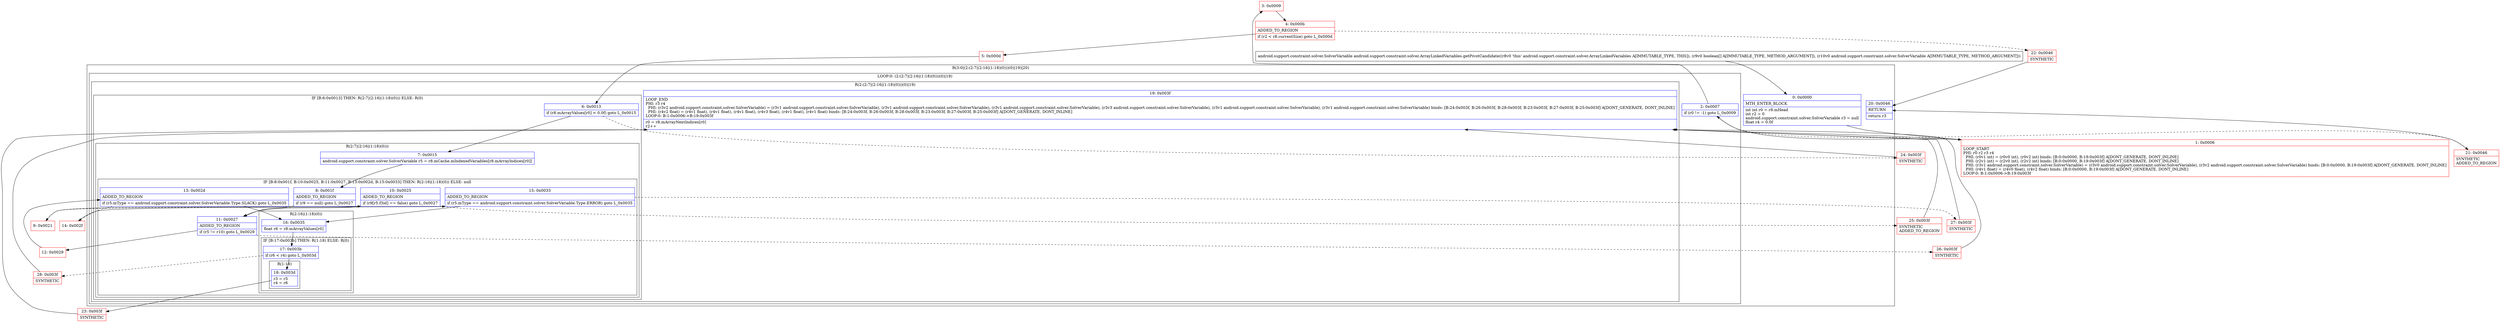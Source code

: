 digraph "CFG forandroid.support.constraint.solver.ArrayLinkedVariables.getPivotCandidate([ZLandroid\/support\/constraint\/solver\/SolverVariable;)Landroid\/support\/constraint\/solver\/SolverVariable;" {
subgraph cluster_Region_637601768 {
label = "R(3:0|(2:(2:7|(2:16|(1:18)(0)))(0)|19)|20)";
node [shape=record,color=blue];
Node_0 [shape=record,label="{0\:\ 0x0000|MTH_ENTER_BLOCK\l|int int r0 = r8.mHead\lint r2 = 0\landroid.support.constraint.solver.SolverVariable r3 = null\lfloat r4 = 0.0f\l}"];
subgraph cluster_LoopRegion_511592537 {
label = "LOOP:0: (2:(2:7|(2:16|(1:18)(0)))(0)|19)";
node [shape=record,color=blue];
Node_2 [shape=record,label="{2\:\ 0x0007|if (r0 != \-1) goto L_0x0009\l}"];
subgraph cluster_Region_1022940507 {
label = "R(2:(2:7|(2:16|(1:18)(0)))(0)|19)";
node [shape=record,color=blue];
subgraph cluster_IfRegion_908148085 {
label = "IF [B:6:0x0013] THEN: R(2:7|(2:16|(1:18)(0))) ELSE: R(0)";
node [shape=record,color=blue];
Node_6 [shape=record,label="{6\:\ 0x0013|if (r8.mArrayValues[r0] \< 0.0f) goto L_0x0015\l}"];
subgraph cluster_Region_414274078 {
label = "R(2:7|(2:16|(1:18)(0)))";
node [shape=record,color=blue];
Node_7 [shape=record,label="{7\:\ 0x0015|android.support.constraint.solver.SolverVariable r5 = r8.mCache.mIndexedVariables[r8.mArrayIndices[r0]]\l}"];
subgraph cluster_IfRegion_588215654 {
label = "IF [B:8:0x001f, B:10:0x0025, B:11:0x0027, B:13:0x002d, B:15:0x0033] THEN: R(2:16|(1:18)(0)) ELSE: null";
node [shape=record,color=blue];
Node_8 [shape=record,label="{8\:\ 0x001f|ADDED_TO_REGION\l|if (r9 == null) goto L_0x0027\l}"];
Node_10 [shape=record,label="{10\:\ 0x0025|ADDED_TO_REGION\l|if (r9[r5.f3id] == false) goto L_0x0027\l}"];
Node_11 [shape=record,label="{11\:\ 0x0027|ADDED_TO_REGION\l|if (r5 != r10) goto L_0x0029\l}"];
Node_13 [shape=record,label="{13\:\ 0x002d|ADDED_TO_REGION\l|if (r5.mType == android.support.constraint.solver.SolverVariable.Type.SLACK) goto L_0x0035\l}"];
Node_15 [shape=record,label="{15\:\ 0x0033|ADDED_TO_REGION\l|if (r5.mType == android.support.constraint.solver.SolverVariable.Type.ERROR) goto L_0x0035\l}"];
subgraph cluster_Region_1654197854 {
label = "R(2:16|(1:18)(0))";
node [shape=record,color=blue];
Node_16 [shape=record,label="{16\:\ 0x0035|float r6 = r8.mArrayValues[r0]\l}"];
subgraph cluster_IfRegion_834461933 {
label = "IF [B:17:0x003b] THEN: R(1:18) ELSE: R(0)";
node [shape=record,color=blue];
Node_17 [shape=record,label="{17\:\ 0x003b|if (r6 \< r4) goto L_0x003d\l}"];
subgraph cluster_Region_248102612 {
label = "R(1:18)";
node [shape=record,color=blue];
Node_18 [shape=record,label="{18\:\ 0x003d|r3 = r5\lr4 = r6\l}"];
}
subgraph cluster_Region_859970415 {
label = "R(0)";
node [shape=record,color=blue];
}
}
}
}
}
subgraph cluster_Region_466998022 {
label = "R(0)";
node [shape=record,color=blue];
}
}
Node_19 [shape=record,label="{19\:\ 0x003f|LOOP_END\lPHI: r3 r4 \l  PHI: (r3v2 android.support.constraint.solver.SolverVariable) = (r3v1 android.support.constraint.solver.SolverVariable), (r3v1 android.support.constraint.solver.SolverVariable), (r3v1 android.support.constraint.solver.SolverVariable), (r3v3 android.support.constraint.solver.SolverVariable), (r3v1 android.support.constraint.solver.SolverVariable), (r3v1 android.support.constraint.solver.SolverVariable) binds: [B:24:0x003f, B:26:0x003f, B:28:0x003f, B:23:0x003f, B:27:0x003f, B:25:0x003f] A[DONT_GENERATE, DONT_INLINE]\l  PHI: (r4v2 float) = (r4v1 float), (r4v1 float), (r4v1 float), (r4v3 float), (r4v1 float), (r4v1 float) binds: [B:24:0x003f, B:26:0x003f, B:28:0x003f, B:23:0x003f, B:27:0x003f, B:25:0x003f] A[DONT_GENERATE, DONT_INLINE]\lLOOP:0: B:1:0x0006\-\>B:19:0x003f\l|r0 = r8.mArrayNextIndices[r0]\lr2++\l}"];
}
}
Node_20 [shape=record,label="{20\:\ 0x0046|RETURN\l|return r3\l}"];
}
Node_1 [shape=record,color=red,label="{1\:\ 0x0006|LOOP_START\lPHI: r0 r2 r3 r4 \l  PHI: (r0v1 int) = (r0v0 int), (r0v2 int) binds: [B:0:0x0000, B:19:0x003f] A[DONT_GENERATE, DONT_INLINE]\l  PHI: (r2v1 int) = (r2v0 int), (r2v2 int) binds: [B:0:0x0000, B:19:0x003f] A[DONT_GENERATE, DONT_INLINE]\l  PHI: (r3v1 android.support.constraint.solver.SolverVariable) = (r3v0 android.support.constraint.solver.SolverVariable), (r3v2 android.support.constraint.solver.SolverVariable) binds: [B:0:0x0000, B:19:0x003f] A[DONT_GENERATE, DONT_INLINE]\l  PHI: (r4v1 float) = (r4v0 float), (r4v2 float) binds: [B:0:0x0000, B:19:0x003f] A[DONT_GENERATE, DONT_INLINE]\lLOOP:0: B:1:0x0006\-\>B:19:0x003f\l}"];
Node_3 [shape=record,color=red,label="{3\:\ 0x0009}"];
Node_4 [shape=record,color=red,label="{4\:\ 0x000b|ADDED_TO_REGION\l|if (r2 \< r8.currentSize) goto L_0x000d\l}"];
Node_5 [shape=record,color=red,label="{5\:\ 0x000d}"];
Node_9 [shape=record,color=red,label="{9\:\ 0x0021}"];
Node_12 [shape=record,color=red,label="{12\:\ 0x0029}"];
Node_14 [shape=record,color=red,label="{14\:\ 0x002f}"];
Node_21 [shape=record,color=red,label="{21\:\ 0x0046|SYNTHETIC\lADDED_TO_REGION\l}"];
Node_22 [shape=record,color=red,label="{22\:\ 0x0046|SYNTHETIC\l}"];
Node_23 [shape=record,color=red,label="{23\:\ 0x003f|SYNTHETIC\l}"];
Node_24 [shape=record,color=red,label="{24\:\ 0x003f|SYNTHETIC\l}"];
Node_25 [shape=record,color=red,label="{25\:\ 0x003f|SYNTHETIC\lADDED_TO_REGION\l}"];
Node_26 [shape=record,color=red,label="{26\:\ 0x003f|SYNTHETIC\l}"];
Node_27 [shape=record,color=red,label="{27\:\ 0x003f|SYNTHETIC\l}"];
Node_28 [shape=record,color=red,label="{28\:\ 0x003f|SYNTHETIC\l}"];
MethodNode[shape=record,label="{android.support.constraint.solver.SolverVariable android.support.constraint.solver.ArrayLinkedVariables.getPivotCandidate((r8v0 'this' android.support.constraint.solver.ArrayLinkedVariables A[IMMUTABLE_TYPE, THIS]), (r9v0 boolean[] A[IMMUTABLE_TYPE, METHOD_ARGUMENT]), (r10v0 android.support.constraint.solver.SolverVariable A[IMMUTABLE_TYPE, METHOD_ARGUMENT])) }"];
MethodNode -> Node_0;
Node_0 -> Node_1;
Node_2 -> Node_3;
Node_2 -> Node_21[style=dashed];
Node_6 -> Node_7;
Node_6 -> Node_24[style=dashed];
Node_7 -> Node_8;
Node_8 -> Node_9[style=dashed];
Node_8 -> Node_11;
Node_10 -> Node_11;
Node_10 -> Node_25[style=dashed];
Node_11 -> Node_12;
Node_11 -> Node_26[style=dashed];
Node_13 -> Node_14[style=dashed];
Node_13 -> Node_16;
Node_15 -> Node_16;
Node_15 -> Node_27[style=dashed];
Node_16 -> Node_17;
Node_17 -> Node_18;
Node_17 -> Node_28[style=dashed];
Node_18 -> Node_23;
Node_19 -> Node_1;
Node_1 -> Node_2;
Node_3 -> Node_4;
Node_4 -> Node_5;
Node_4 -> Node_22[style=dashed];
Node_5 -> Node_6;
Node_9 -> Node_10;
Node_12 -> Node_13;
Node_14 -> Node_15;
Node_21 -> Node_20;
Node_22 -> Node_20;
Node_23 -> Node_19;
Node_24 -> Node_19;
Node_25 -> Node_19;
Node_26 -> Node_19;
Node_27 -> Node_19;
Node_28 -> Node_19;
}


